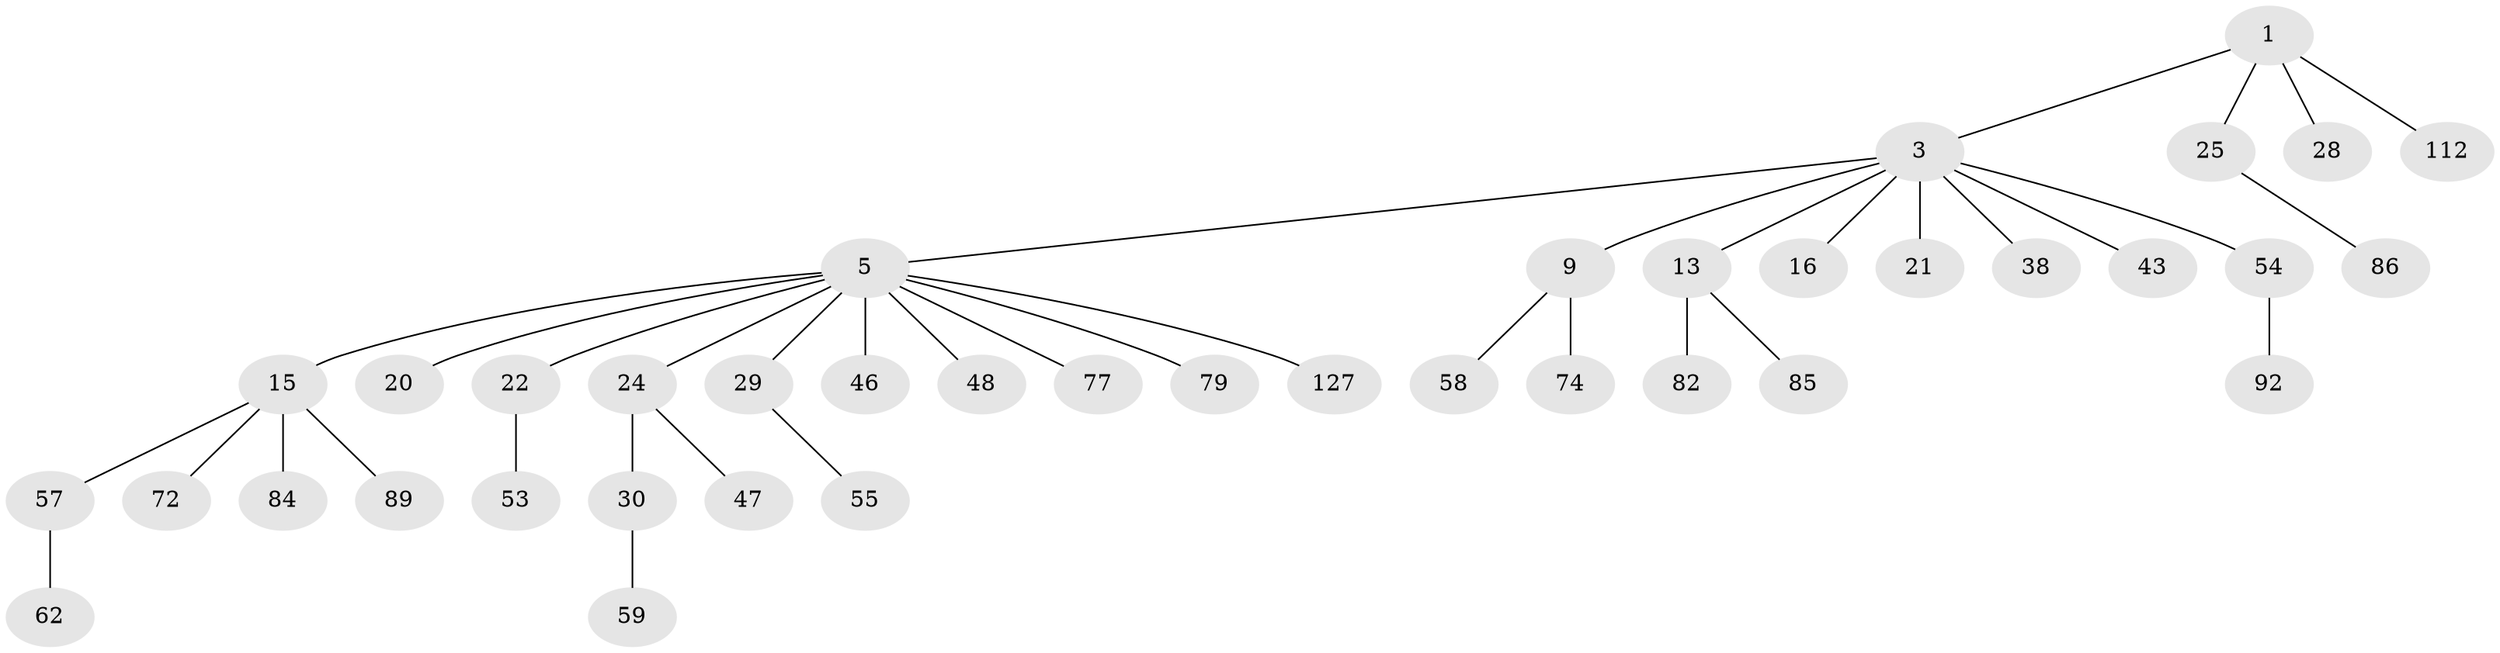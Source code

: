 // original degree distribution, {3: 0.16793893129770993, 4: 0.061068702290076333, 7: 0.022900763358778626, 2: 0.2366412213740458, 5: 0.022900763358778626, 1: 0.48854961832061067}
// Generated by graph-tools (version 1.1) at 2025/19/03/04/25 18:19:16]
// undirected, 39 vertices, 38 edges
graph export_dot {
graph [start="1"]
  node [color=gray90,style=filled];
  1 [super="+2+66"];
  3 [super="+7+4+39+17+60"];
  5 [super="+6+11+14+10+8+44"];
  9 [super="+12+41+91+33"];
  13 [super="+106+68"];
  15 [super="+36+27+100+26"];
  16;
  20 [super="+56"];
  21;
  22 [super="+34+23"];
  24;
  25 [super="+31+129"];
  28;
  29;
  30 [super="+35"];
  38 [super="+75"];
  43;
  46;
  47 [super="+90+50+110"];
  48;
  53;
  54 [super="+95+71"];
  55 [super="+88"];
  57 [super="+73"];
  58 [super="+103+64"];
  59 [super="+109"];
  62 [super="+63"];
  72;
  74;
  77 [super="+93"];
  79 [super="+87"];
  82 [super="+98"];
  84;
  85;
  86;
  89;
  92;
  112;
  127;
  1 -- 28;
  1 -- 112;
  1 -- 3;
  1 -- 25;
  3 -- 13;
  3 -- 16;
  3 -- 38;
  3 -- 9;
  3 -- 5;
  3 -- 43;
  3 -- 21;
  3 -- 54;
  5 -- 79;
  5 -- 15;
  5 -- 29;
  5 -- 127;
  5 -- 48;
  5 -- 20;
  5 -- 22;
  5 -- 24;
  5 -- 77;
  5 -- 46;
  9 -- 58;
  9 -- 74;
  13 -- 82;
  13 -- 85;
  15 -- 72;
  15 -- 57;
  15 -- 84;
  15 -- 89;
  22 -- 53;
  24 -- 30;
  24 -- 47;
  25 -- 86;
  29 -- 55;
  30 -- 59;
  54 -- 92;
  57 -- 62;
}
